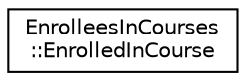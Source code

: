 digraph "Graphical Class Hierarchy"
{
 // LATEX_PDF_SIZE
  edge [fontname="Helvetica",fontsize="10",labelfontname="Helvetica",labelfontsize="10"];
  node [fontname="Helvetica",fontsize="10",shape=record];
  rankdir="LR";
  Node0 [label="EnrolleesInCourses\l::EnrolledInCourse",height=0.2,width=0.4,color="black", fillcolor="white", style="filled",URL="$struct_enrollees_in_courses_1_1_enrolled_in_course.html",tooltip=" "];
}
